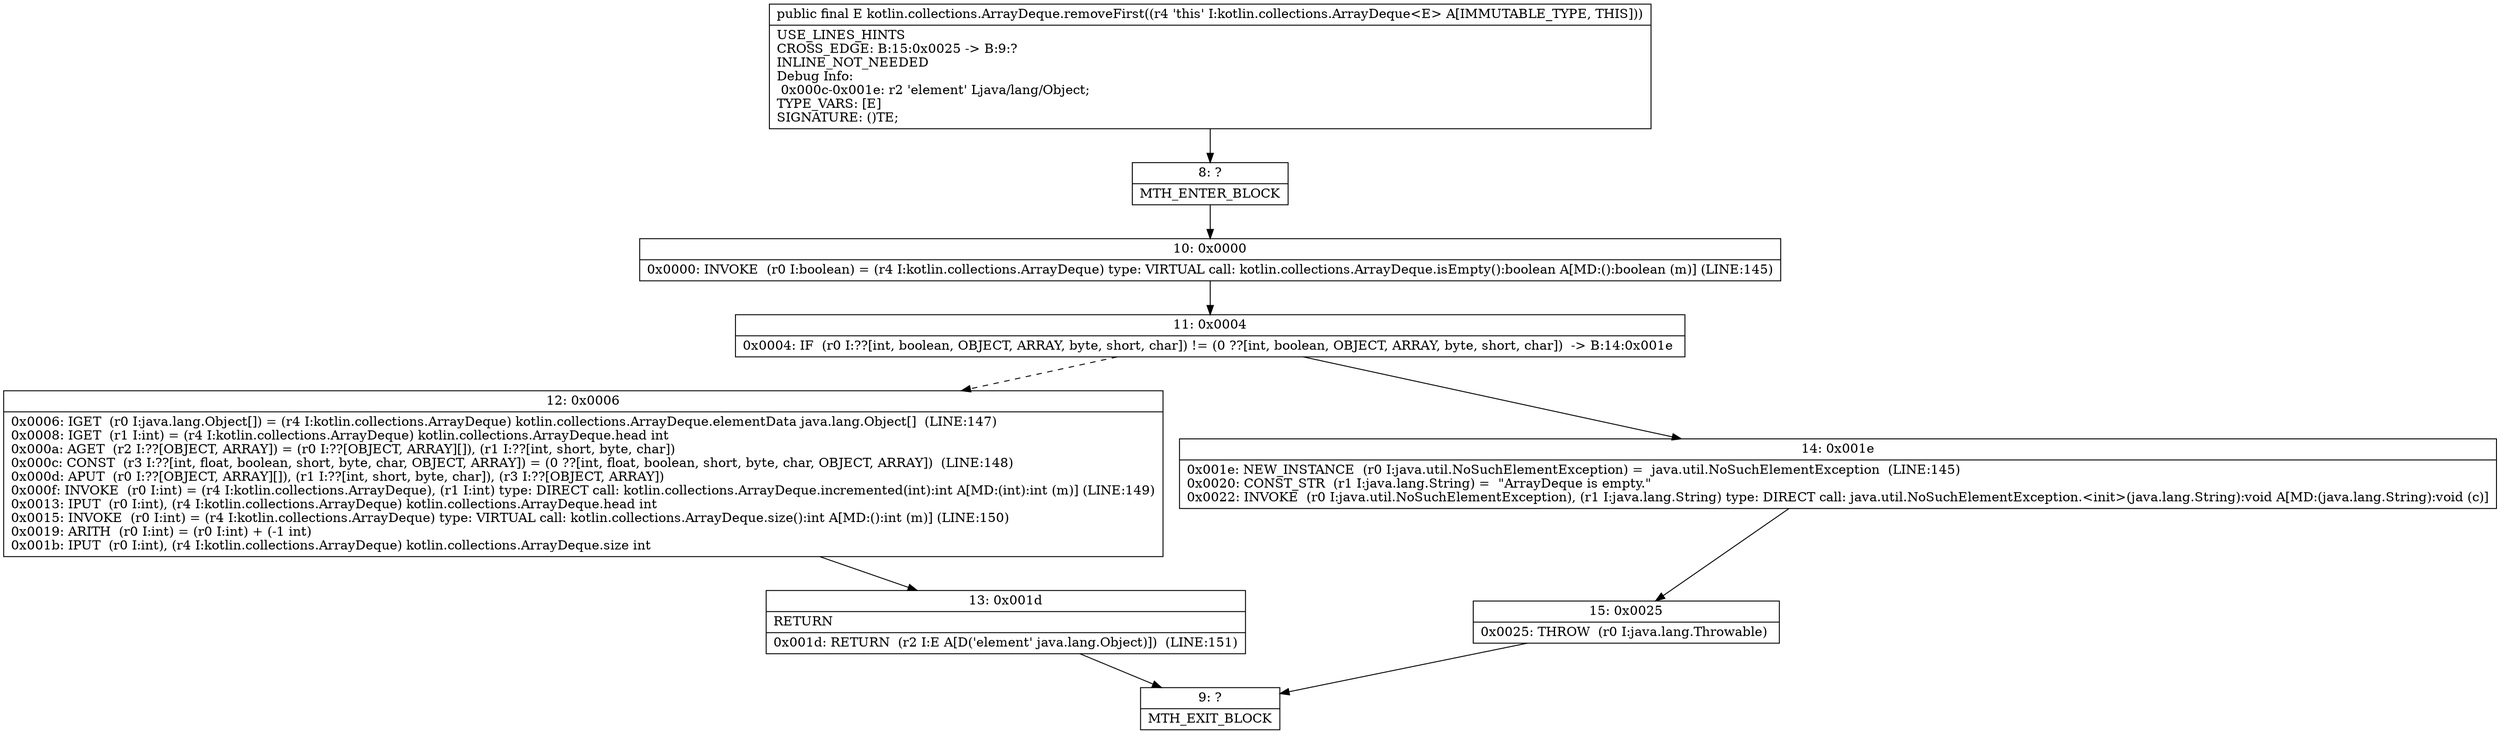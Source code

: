 digraph "CFG forkotlin.collections.ArrayDeque.removeFirst()Ljava\/lang\/Object;" {
Node_8 [shape=record,label="{8\:\ ?|MTH_ENTER_BLOCK\l}"];
Node_10 [shape=record,label="{10\:\ 0x0000|0x0000: INVOKE  (r0 I:boolean) = (r4 I:kotlin.collections.ArrayDeque) type: VIRTUAL call: kotlin.collections.ArrayDeque.isEmpty():boolean A[MD:():boolean (m)] (LINE:145)\l}"];
Node_11 [shape=record,label="{11\:\ 0x0004|0x0004: IF  (r0 I:??[int, boolean, OBJECT, ARRAY, byte, short, char]) != (0 ??[int, boolean, OBJECT, ARRAY, byte, short, char])  \-\> B:14:0x001e \l}"];
Node_12 [shape=record,label="{12\:\ 0x0006|0x0006: IGET  (r0 I:java.lang.Object[]) = (r4 I:kotlin.collections.ArrayDeque) kotlin.collections.ArrayDeque.elementData java.lang.Object[]  (LINE:147)\l0x0008: IGET  (r1 I:int) = (r4 I:kotlin.collections.ArrayDeque) kotlin.collections.ArrayDeque.head int \l0x000a: AGET  (r2 I:??[OBJECT, ARRAY]) = (r0 I:??[OBJECT, ARRAY][]), (r1 I:??[int, short, byte, char]) \l0x000c: CONST  (r3 I:??[int, float, boolean, short, byte, char, OBJECT, ARRAY]) = (0 ??[int, float, boolean, short, byte, char, OBJECT, ARRAY])  (LINE:148)\l0x000d: APUT  (r0 I:??[OBJECT, ARRAY][]), (r1 I:??[int, short, byte, char]), (r3 I:??[OBJECT, ARRAY]) \l0x000f: INVOKE  (r0 I:int) = (r4 I:kotlin.collections.ArrayDeque), (r1 I:int) type: DIRECT call: kotlin.collections.ArrayDeque.incremented(int):int A[MD:(int):int (m)] (LINE:149)\l0x0013: IPUT  (r0 I:int), (r4 I:kotlin.collections.ArrayDeque) kotlin.collections.ArrayDeque.head int \l0x0015: INVOKE  (r0 I:int) = (r4 I:kotlin.collections.ArrayDeque) type: VIRTUAL call: kotlin.collections.ArrayDeque.size():int A[MD:():int (m)] (LINE:150)\l0x0019: ARITH  (r0 I:int) = (r0 I:int) + (\-1 int) \l0x001b: IPUT  (r0 I:int), (r4 I:kotlin.collections.ArrayDeque) kotlin.collections.ArrayDeque.size int \l}"];
Node_13 [shape=record,label="{13\:\ 0x001d|RETURN\l|0x001d: RETURN  (r2 I:E A[D('element' java.lang.Object)])  (LINE:151)\l}"];
Node_9 [shape=record,label="{9\:\ ?|MTH_EXIT_BLOCK\l}"];
Node_14 [shape=record,label="{14\:\ 0x001e|0x001e: NEW_INSTANCE  (r0 I:java.util.NoSuchElementException) =  java.util.NoSuchElementException  (LINE:145)\l0x0020: CONST_STR  (r1 I:java.lang.String) =  \"ArrayDeque is empty.\" \l0x0022: INVOKE  (r0 I:java.util.NoSuchElementException), (r1 I:java.lang.String) type: DIRECT call: java.util.NoSuchElementException.\<init\>(java.lang.String):void A[MD:(java.lang.String):void (c)]\l}"];
Node_15 [shape=record,label="{15\:\ 0x0025|0x0025: THROW  (r0 I:java.lang.Throwable) \l}"];
MethodNode[shape=record,label="{public final E kotlin.collections.ArrayDeque.removeFirst((r4 'this' I:kotlin.collections.ArrayDeque\<E\> A[IMMUTABLE_TYPE, THIS]))  | USE_LINES_HINTS\lCROSS_EDGE: B:15:0x0025 \-\> B:9:?\lINLINE_NOT_NEEDED\lDebug Info:\l  0x000c\-0x001e: r2 'element' Ljava\/lang\/Object;\lTYPE_VARS: [E]\lSIGNATURE: ()TE;\l}"];
MethodNode -> Node_8;Node_8 -> Node_10;
Node_10 -> Node_11;
Node_11 -> Node_12[style=dashed];
Node_11 -> Node_14;
Node_12 -> Node_13;
Node_13 -> Node_9;
Node_14 -> Node_15;
Node_15 -> Node_9;
}

